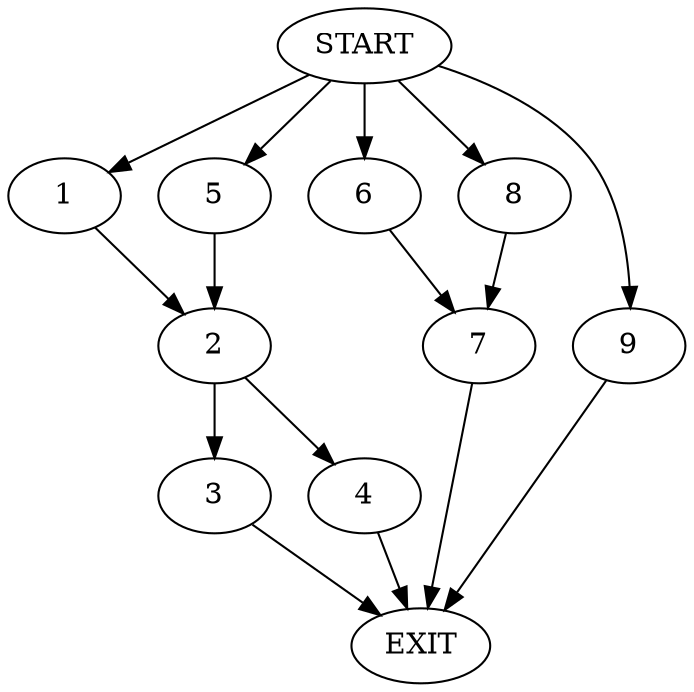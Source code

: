 digraph {
0 [label="START"]
10 [label="EXIT"]
0 -> 1
1 -> 2
2 -> 3
2 -> 4
0 -> 5
5 -> 2
3 -> 10
4 -> 10
0 -> 6
6 -> 7
7 -> 10
0 -> 8
8 -> 7
0 -> 9
9 -> 10
}
